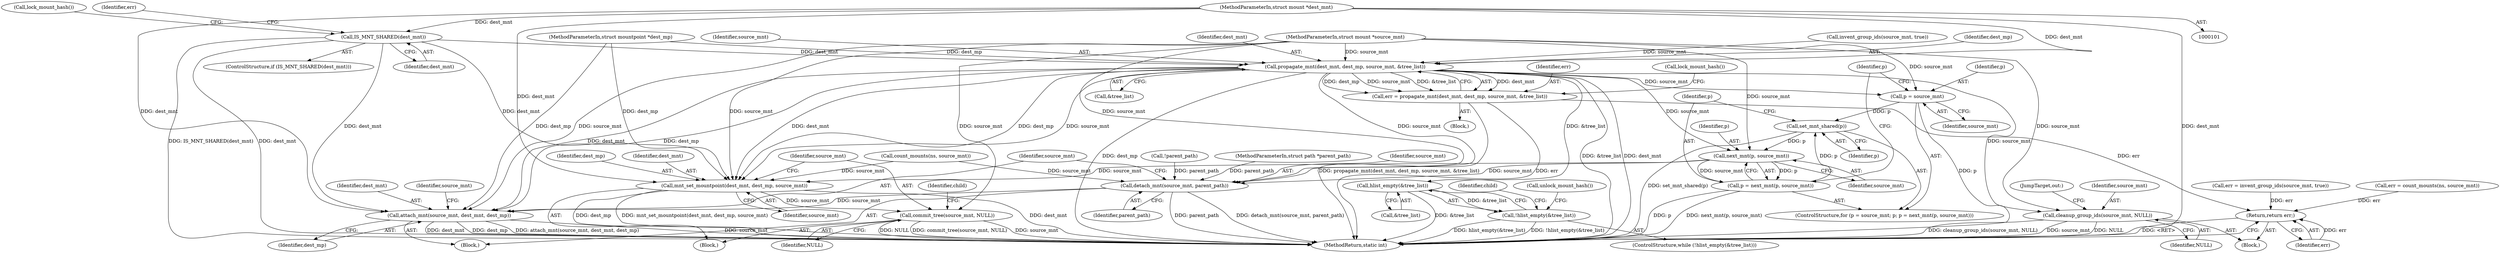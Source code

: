 digraph "0_linux_d29216842a85c7970c536108e093963f02714498_0@pointer" {
"1000132" [label="(Call,IS_MNT_SHARED(dest_mnt))"];
"1000103" [label="(MethodParameterIn,struct mount *dest_mnt)"];
"1000145" [label="(Call,propagate_mnt(dest_mnt, dest_mp, source_mnt, &tree_list))"];
"1000143" [label="(Call,err = propagate_mnt(dest_mnt, dest_mp, source_mnt, &tree_list))"];
"1000247" [label="(Return,return err;)"];
"1000156" [label="(Call,p = source_mnt)"];
"1000165" [label="(Call,set_mnt_shared(p))"];
"1000162" [label="(Call,next_mnt(p, source_mnt))"];
"1000160" [label="(Call,p = next_mnt(p, source_mnt))"];
"1000173" [label="(Call,detach_mnt(source_mnt, parent_path))"];
"1000176" [label="(Call,attach_mnt(source_mnt, dest_mnt, dest_mp))"];
"1000186" [label="(Call,mnt_set_mountpoint(dest_mnt, dest_mp, source_mnt))"];
"1000190" [label="(Call,commit_tree(source_mnt, NULL))"];
"1000221" [label="(Call,hlist_empty(&tree_list))"];
"1000220" [label="(Call,!hlist_empty(&tree_list))"];
"1000238" [label="(Call,cleanup_group_ids(source_mnt, NULL))"];
"1000164" [label="(Identifier,source_mnt)"];
"1000105" [label="(MethodParameterIn,struct path *parent_path)"];
"1000179" [label="(Identifier,dest_mp)"];
"1000185" [label="(Block,)"];
"1000249" [label="(MethodReturn,static int)"];
"1000178" [label="(Identifier,dest_mnt)"];
"1000131" [label="(ControlStructure,if (IS_MNT_SHARED(dest_mnt)))"];
"1000237" [label="(Call,unlock_mount_hash())"];
"1000163" [label="(Identifier,p)"];
"1000102" [label="(MethodParameterIn,struct mount *source_mnt)"];
"1000222" [label="(Call,&tree_list)"];
"1000191" [label="(Identifier,source_mnt)"];
"1000159" [label="(Identifier,p)"];
"1000149" [label="(Call,&tree_list)"];
"1000160" [label="(Call,p = next_mnt(p, source_mnt))"];
"1000188" [label="(Identifier,dest_mp)"];
"1000186" [label="(Call,mnt_set_mountpoint(dest_mnt, dest_mp, source_mnt))"];
"1000155" [label="(ControlStructure,for (p = source_mnt; p; p = next_mnt(p, source_mnt)))"];
"1000190" [label="(Call,commit_tree(source_mnt, NULL))"];
"1000187" [label="(Identifier,dest_mnt)"];
"1000169" [label="(Call,lock_mount_hash())"];
"1000106" [label="(Block,)"];
"1000134" [label="(Block,)"];
"1000125" [label="(Call,count_mounts(ns, source_mnt))"];
"1000219" [label="(ControlStructure,while (!hlist_empty(&tree_list)))"];
"1000158" [label="(Identifier,source_mnt)"];
"1000156" [label="(Call,p = source_mnt)"];
"1000151" [label="(Call,lock_mount_hash())"];
"1000176" [label="(Call,attach_mnt(source_mnt, dest_mnt, dest_mp))"];
"1000248" [label="(Identifier,err)"];
"1000133" [label="(Identifier,dest_mnt)"];
"1000162" [label="(Call,next_mnt(p, source_mnt))"];
"1000166" [label="(Identifier,p)"];
"1000172" [label="(Block,)"];
"1000135" [label="(Call,err = invent_group_ids(source_mnt, true))"];
"1000165" [label="(Call,set_mnt_shared(p))"];
"1000221" [label="(Call,hlist_empty(&tree_list))"];
"1000182" [label="(Identifier,source_mnt)"];
"1000229" [label="(Identifier,child)"];
"1000147" [label="(Identifier,dest_mp)"];
"1000123" [label="(Call,err = count_mounts(ns, source_mnt))"];
"1000145" [label="(Call,propagate_mnt(dest_mnt, dest_mp, source_mnt, &tree_list))"];
"1000148" [label="(Identifier,source_mnt)"];
"1000174" [label="(Identifier,source_mnt)"];
"1000241" [label="(JumpTarget,out:)"];
"1000238" [label="(Call,cleanup_group_ids(source_mnt, NULL))"];
"1000220" [label="(Call,!hlist_empty(&tree_list))"];
"1000240" [label="(Identifier,NULL)"];
"1000247" [label="(Return,return err;)"];
"1000192" [label="(Identifier,NULL)"];
"1000173" [label="(Call,detach_mnt(source_mnt, parent_path))"];
"1000104" [label="(MethodParameterIn,struct mountpoint *dest_mp)"];
"1000103" [label="(MethodParameterIn,struct mount *dest_mnt)"];
"1000157" [label="(Identifier,p)"];
"1000177" [label="(Identifier,source_mnt)"];
"1000144" [label="(Identifier,err)"];
"1000175" [label="(Identifier,parent_path)"];
"1000132" [label="(Call,IS_MNT_SHARED(dest_mnt))"];
"1000146" [label="(Identifier,dest_mnt)"];
"1000137" [label="(Call,invent_group_ids(source_mnt, true))"];
"1000189" [label="(Identifier,source_mnt)"];
"1000198" [label="(Identifier,child)"];
"1000239" [label="(Identifier,source_mnt)"];
"1000161" [label="(Identifier,p)"];
"1000136" [label="(Identifier,err)"];
"1000143" [label="(Call,err = propagate_mnt(dest_mnt, dest_mp, source_mnt, &tree_list))"];
"1000120" [label="(Call,!parent_path)"];
"1000132" -> "1000131"  [label="AST: "];
"1000132" -> "1000133"  [label="CFG: "];
"1000133" -> "1000132"  [label="AST: "];
"1000136" -> "1000132"  [label="CFG: "];
"1000169" -> "1000132"  [label="CFG: "];
"1000132" -> "1000249"  [label="DDG: IS_MNT_SHARED(dest_mnt)"];
"1000132" -> "1000249"  [label="DDG: dest_mnt"];
"1000103" -> "1000132"  [label="DDG: dest_mnt"];
"1000132" -> "1000145"  [label="DDG: dest_mnt"];
"1000132" -> "1000176"  [label="DDG: dest_mnt"];
"1000132" -> "1000186"  [label="DDG: dest_mnt"];
"1000103" -> "1000101"  [label="AST: "];
"1000103" -> "1000249"  [label="DDG: dest_mnt"];
"1000103" -> "1000145"  [label="DDG: dest_mnt"];
"1000103" -> "1000176"  [label="DDG: dest_mnt"];
"1000103" -> "1000186"  [label="DDG: dest_mnt"];
"1000145" -> "1000143"  [label="AST: "];
"1000145" -> "1000149"  [label="CFG: "];
"1000146" -> "1000145"  [label="AST: "];
"1000147" -> "1000145"  [label="AST: "];
"1000148" -> "1000145"  [label="AST: "];
"1000149" -> "1000145"  [label="AST: "];
"1000143" -> "1000145"  [label="CFG: "];
"1000145" -> "1000249"  [label="DDG: &tree_list"];
"1000145" -> "1000249"  [label="DDG: dest_mnt"];
"1000145" -> "1000249"  [label="DDG: dest_mp"];
"1000145" -> "1000143"  [label="DDG: dest_mnt"];
"1000145" -> "1000143"  [label="DDG: dest_mp"];
"1000145" -> "1000143"  [label="DDG: source_mnt"];
"1000145" -> "1000143"  [label="DDG: &tree_list"];
"1000104" -> "1000145"  [label="DDG: dest_mp"];
"1000137" -> "1000145"  [label="DDG: source_mnt"];
"1000102" -> "1000145"  [label="DDG: source_mnt"];
"1000145" -> "1000156"  [label="DDG: source_mnt"];
"1000145" -> "1000162"  [label="DDG: source_mnt"];
"1000145" -> "1000173"  [label="DDG: source_mnt"];
"1000145" -> "1000176"  [label="DDG: dest_mnt"];
"1000145" -> "1000176"  [label="DDG: dest_mp"];
"1000145" -> "1000186"  [label="DDG: dest_mnt"];
"1000145" -> "1000186"  [label="DDG: dest_mp"];
"1000145" -> "1000186"  [label="DDG: source_mnt"];
"1000145" -> "1000221"  [label="DDG: &tree_list"];
"1000145" -> "1000238"  [label="DDG: source_mnt"];
"1000143" -> "1000134"  [label="AST: "];
"1000144" -> "1000143"  [label="AST: "];
"1000151" -> "1000143"  [label="CFG: "];
"1000143" -> "1000249"  [label="DDG: err"];
"1000143" -> "1000249"  [label="DDG: propagate_mnt(dest_mnt, dest_mp, source_mnt, &tree_list)"];
"1000143" -> "1000247"  [label="DDG: err"];
"1000247" -> "1000106"  [label="AST: "];
"1000247" -> "1000248"  [label="CFG: "];
"1000248" -> "1000247"  [label="AST: "];
"1000249" -> "1000247"  [label="CFG: "];
"1000247" -> "1000249"  [label="DDG: <RET>"];
"1000248" -> "1000247"  [label="DDG: err"];
"1000135" -> "1000247"  [label="DDG: err"];
"1000123" -> "1000247"  [label="DDG: err"];
"1000156" -> "1000155"  [label="AST: "];
"1000156" -> "1000158"  [label="CFG: "];
"1000157" -> "1000156"  [label="AST: "];
"1000158" -> "1000156"  [label="AST: "];
"1000159" -> "1000156"  [label="CFG: "];
"1000156" -> "1000249"  [label="DDG: p"];
"1000102" -> "1000156"  [label="DDG: source_mnt"];
"1000156" -> "1000165"  [label="DDG: p"];
"1000165" -> "1000155"  [label="AST: "];
"1000165" -> "1000166"  [label="CFG: "];
"1000166" -> "1000165"  [label="AST: "];
"1000161" -> "1000165"  [label="CFG: "];
"1000165" -> "1000249"  [label="DDG: set_mnt_shared(p)"];
"1000165" -> "1000162"  [label="DDG: p"];
"1000160" -> "1000165"  [label="DDG: p"];
"1000162" -> "1000160"  [label="AST: "];
"1000162" -> "1000164"  [label="CFG: "];
"1000163" -> "1000162"  [label="AST: "];
"1000164" -> "1000162"  [label="AST: "];
"1000160" -> "1000162"  [label="CFG: "];
"1000162" -> "1000160"  [label="DDG: p"];
"1000162" -> "1000160"  [label="DDG: source_mnt"];
"1000102" -> "1000162"  [label="DDG: source_mnt"];
"1000162" -> "1000173"  [label="DDG: source_mnt"];
"1000162" -> "1000186"  [label="DDG: source_mnt"];
"1000160" -> "1000155"  [label="AST: "];
"1000161" -> "1000160"  [label="AST: "];
"1000159" -> "1000160"  [label="CFG: "];
"1000160" -> "1000249"  [label="DDG: next_mnt(p, source_mnt)"];
"1000160" -> "1000249"  [label="DDG: p"];
"1000173" -> "1000172"  [label="AST: "];
"1000173" -> "1000175"  [label="CFG: "];
"1000174" -> "1000173"  [label="AST: "];
"1000175" -> "1000173"  [label="AST: "];
"1000177" -> "1000173"  [label="CFG: "];
"1000173" -> "1000249"  [label="DDG: detach_mnt(source_mnt, parent_path)"];
"1000173" -> "1000249"  [label="DDG: parent_path"];
"1000125" -> "1000173"  [label="DDG: source_mnt"];
"1000102" -> "1000173"  [label="DDG: source_mnt"];
"1000120" -> "1000173"  [label="DDG: parent_path"];
"1000105" -> "1000173"  [label="DDG: parent_path"];
"1000173" -> "1000176"  [label="DDG: source_mnt"];
"1000176" -> "1000172"  [label="AST: "];
"1000176" -> "1000179"  [label="CFG: "];
"1000177" -> "1000176"  [label="AST: "];
"1000178" -> "1000176"  [label="AST: "];
"1000179" -> "1000176"  [label="AST: "];
"1000182" -> "1000176"  [label="CFG: "];
"1000176" -> "1000249"  [label="DDG: dest_mnt"];
"1000176" -> "1000249"  [label="DDG: dest_mp"];
"1000176" -> "1000249"  [label="DDG: attach_mnt(source_mnt, dest_mnt, dest_mp)"];
"1000176" -> "1000249"  [label="DDG: source_mnt"];
"1000102" -> "1000176"  [label="DDG: source_mnt"];
"1000104" -> "1000176"  [label="DDG: dest_mp"];
"1000186" -> "1000185"  [label="AST: "];
"1000186" -> "1000189"  [label="CFG: "];
"1000187" -> "1000186"  [label="AST: "];
"1000188" -> "1000186"  [label="AST: "];
"1000189" -> "1000186"  [label="AST: "];
"1000191" -> "1000186"  [label="CFG: "];
"1000186" -> "1000249"  [label="DDG: dest_mp"];
"1000186" -> "1000249"  [label="DDG: mnt_set_mountpoint(dest_mnt, dest_mp, source_mnt)"];
"1000186" -> "1000249"  [label="DDG: dest_mnt"];
"1000104" -> "1000186"  [label="DDG: dest_mp"];
"1000125" -> "1000186"  [label="DDG: source_mnt"];
"1000102" -> "1000186"  [label="DDG: source_mnt"];
"1000186" -> "1000190"  [label="DDG: source_mnt"];
"1000190" -> "1000185"  [label="AST: "];
"1000190" -> "1000192"  [label="CFG: "];
"1000191" -> "1000190"  [label="AST: "];
"1000192" -> "1000190"  [label="AST: "];
"1000198" -> "1000190"  [label="CFG: "];
"1000190" -> "1000249"  [label="DDG: commit_tree(source_mnt, NULL)"];
"1000190" -> "1000249"  [label="DDG: source_mnt"];
"1000190" -> "1000249"  [label="DDG: NULL"];
"1000102" -> "1000190"  [label="DDG: source_mnt"];
"1000221" -> "1000220"  [label="AST: "];
"1000221" -> "1000222"  [label="CFG: "];
"1000222" -> "1000221"  [label="AST: "];
"1000220" -> "1000221"  [label="CFG: "];
"1000221" -> "1000249"  [label="DDG: &tree_list"];
"1000221" -> "1000220"  [label="DDG: &tree_list"];
"1000220" -> "1000219"  [label="AST: "];
"1000229" -> "1000220"  [label="CFG: "];
"1000237" -> "1000220"  [label="CFG: "];
"1000220" -> "1000249"  [label="DDG: hlist_empty(&tree_list)"];
"1000220" -> "1000249"  [label="DDG: !hlist_empty(&tree_list)"];
"1000238" -> "1000106"  [label="AST: "];
"1000238" -> "1000240"  [label="CFG: "];
"1000239" -> "1000238"  [label="AST: "];
"1000240" -> "1000238"  [label="AST: "];
"1000241" -> "1000238"  [label="CFG: "];
"1000238" -> "1000249"  [label="DDG: source_mnt"];
"1000238" -> "1000249"  [label="DDG: NULL"];
"1000238" -> "1000249"  [label="DDG: cleanup_group_ids(source_mnt, NULL)"];
"1000102" -> "1000238"  [label="DDG: source_mnt"];
}
